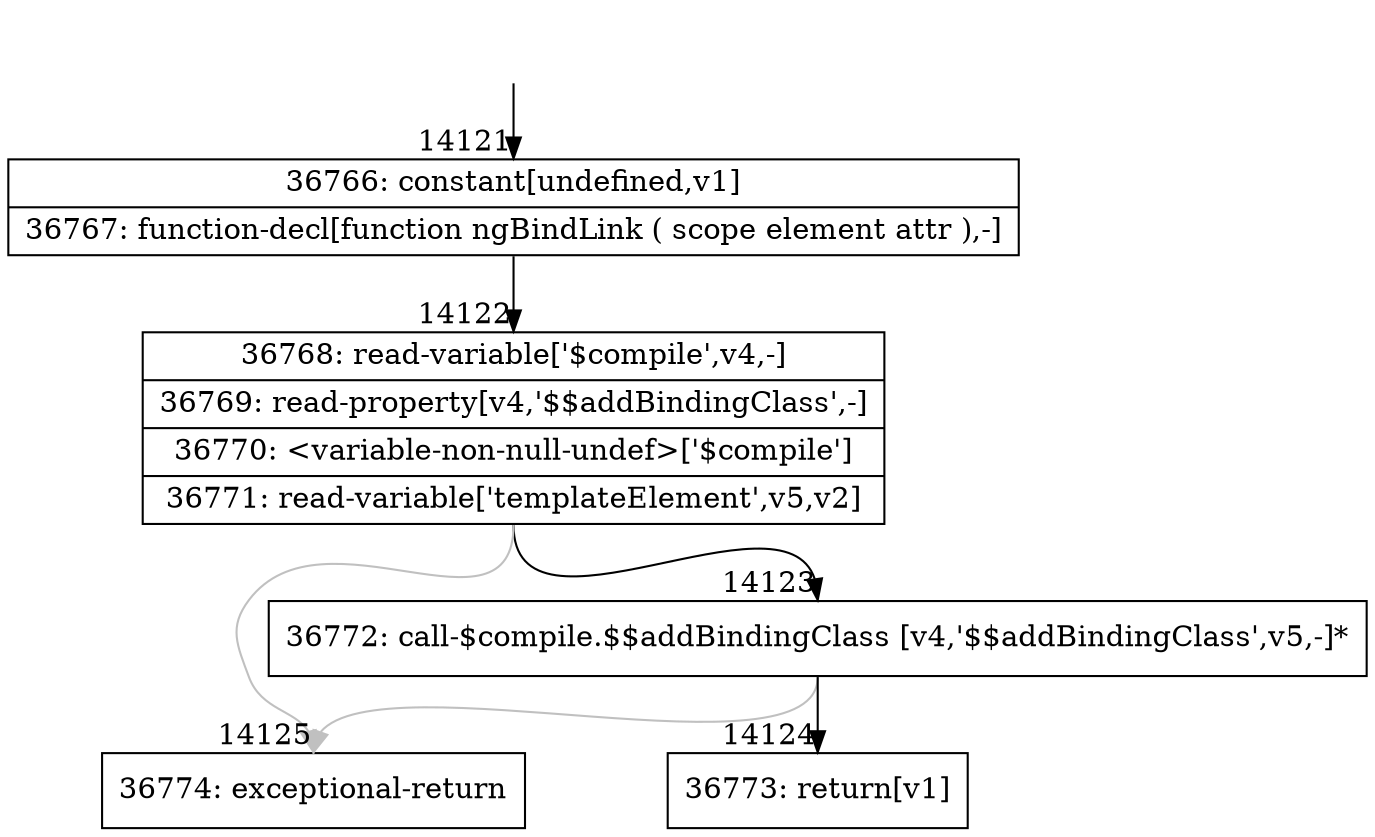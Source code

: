digraph {
rankdir="TD"
BB_entry1108[shape=none,label=""];
BB_entry1108 -> BB14121 [tailport=s, headport=n, headlabel="    14121"]
BB14121 [shape=record label="{36766: constant[undefined,v1]|36767: function-decl[function ngBindLink ( scope element attr ),-]}" ] 
BB14121 -> BB14122 [tailport=s, headport=n, headlabel="      14122"]
BB14122 [shape=record label="{36768: read-variable['$compile',v4,-]|36769: read-property[v4,'$$addBindingClass',-]|36770: \<variable-non-null-undef\>['$compile']|36771: read-variable['templateElement',v5,v2]}" ] 
BB14122 -> BB14123 [tailport=s, headport=n, headlabel="      14123"]
BB14122 -> BB14125 [tailport=s, headport=n, color=gray, headlabel="      14125"]
BB14123 [shape=record label="{36772: call-$compile.$$addBindingClass [v4,'$$addBindingClass',v5,-]*}" ] 
BB14123 -> BB14124 [tailport=s, headport=n, headlabel="      14124"]
BB14123 -> BB14125 [tailport=s, headport=n, color=gray]
BB14124 [shape=record label="{36773: return[v1]}" ] 
BB14125 [shape=record label="{36774: exceptional-return}" ] 
//#$~ 22154
}
